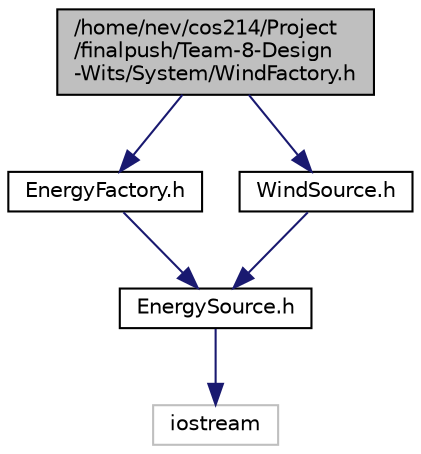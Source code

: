 digraph "/home/nev/cos214/Project/finalpush/Team-8-Design-Wits/System/WindFactory.h"
{
 // LATEX_PDF_SIZE
  edge [fontname="Helvetica",fontsize="10",labelfontname="Helvetica",labelfontsize="10"];
  node [fontname="Helvetica",fontsize="10",shape=record];
  Node1 [label="/home/nev/cos214/Project\l/finalpush/Team-8-Design\l-Wits/System/WindFactory.h",height=0.2,width=0.4,color="black", fillcolor="grey75", style="filled", fontcolor="black",tooltip="The header file for the WindFactory class."];
  Node1 -> Node2 [color="midnightblue",fontsize="10",style="solid",fontname="Helvetica"];
  Node2 [label="EnergyFactory.h",height=0.2,width=0.4,color="black", fillcolor="white", style="filled",URL="$EnergyFactory_8h.html",tooltip="The header file for the EnergyFactory class."];
  Node2 -> Node3 [color="midnightblue",fontsize="10",style="solid",fontname="Helvetica"];
  Node3 [label="EnergySource.h",height=0.2,width=0.4,color="black", fillcolor="white", style="filled",URL="$EnergySource_8h.html",tooltip="The header file for the EnergySource class."];
  Node3 -> Node4 [color="midnightblue",fontsize="10",style="solid",fontname="Helvetica"];
  Node4 [label="iostream",height=0.2,width=0.4,color="grey75", fillcolor="white", style="filled",tooltip=" "];
  Node1 -> Node5 [color="midnightblue",fontsize="10",style="solid",fontname="Helvetica"];
  Node5 [label="WindSource.h",height=0.2,width=0.4,color="black", fillcolor="white", style="filled",URL="$WindSource_8h.html",tooltip="The header file for the WindSource class."];
  Node5 -> Node3 [color="midnightblue",fontsize="10",style="solid",fontname="Helvetica"];
}
